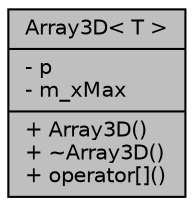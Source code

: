 digraph "Array3D&lt; T &gt;"
{
  edge [fontname="Helvetica",fontsize="10",labelfontname="Helvetica",labelfontsize="10"];
  node [fontname="Helvetica",fontsize="10",shape=record];
  Node1 [label="{Array3D\< T \>\n|- p\l- m_xMax\l|+ Array3D()\l+ ~Array3D()\l+ operator[]()\l}",height=0.2,width=0.4,color="black", fillcolor="grey75", style="filled", fontcolor="black"];
}
